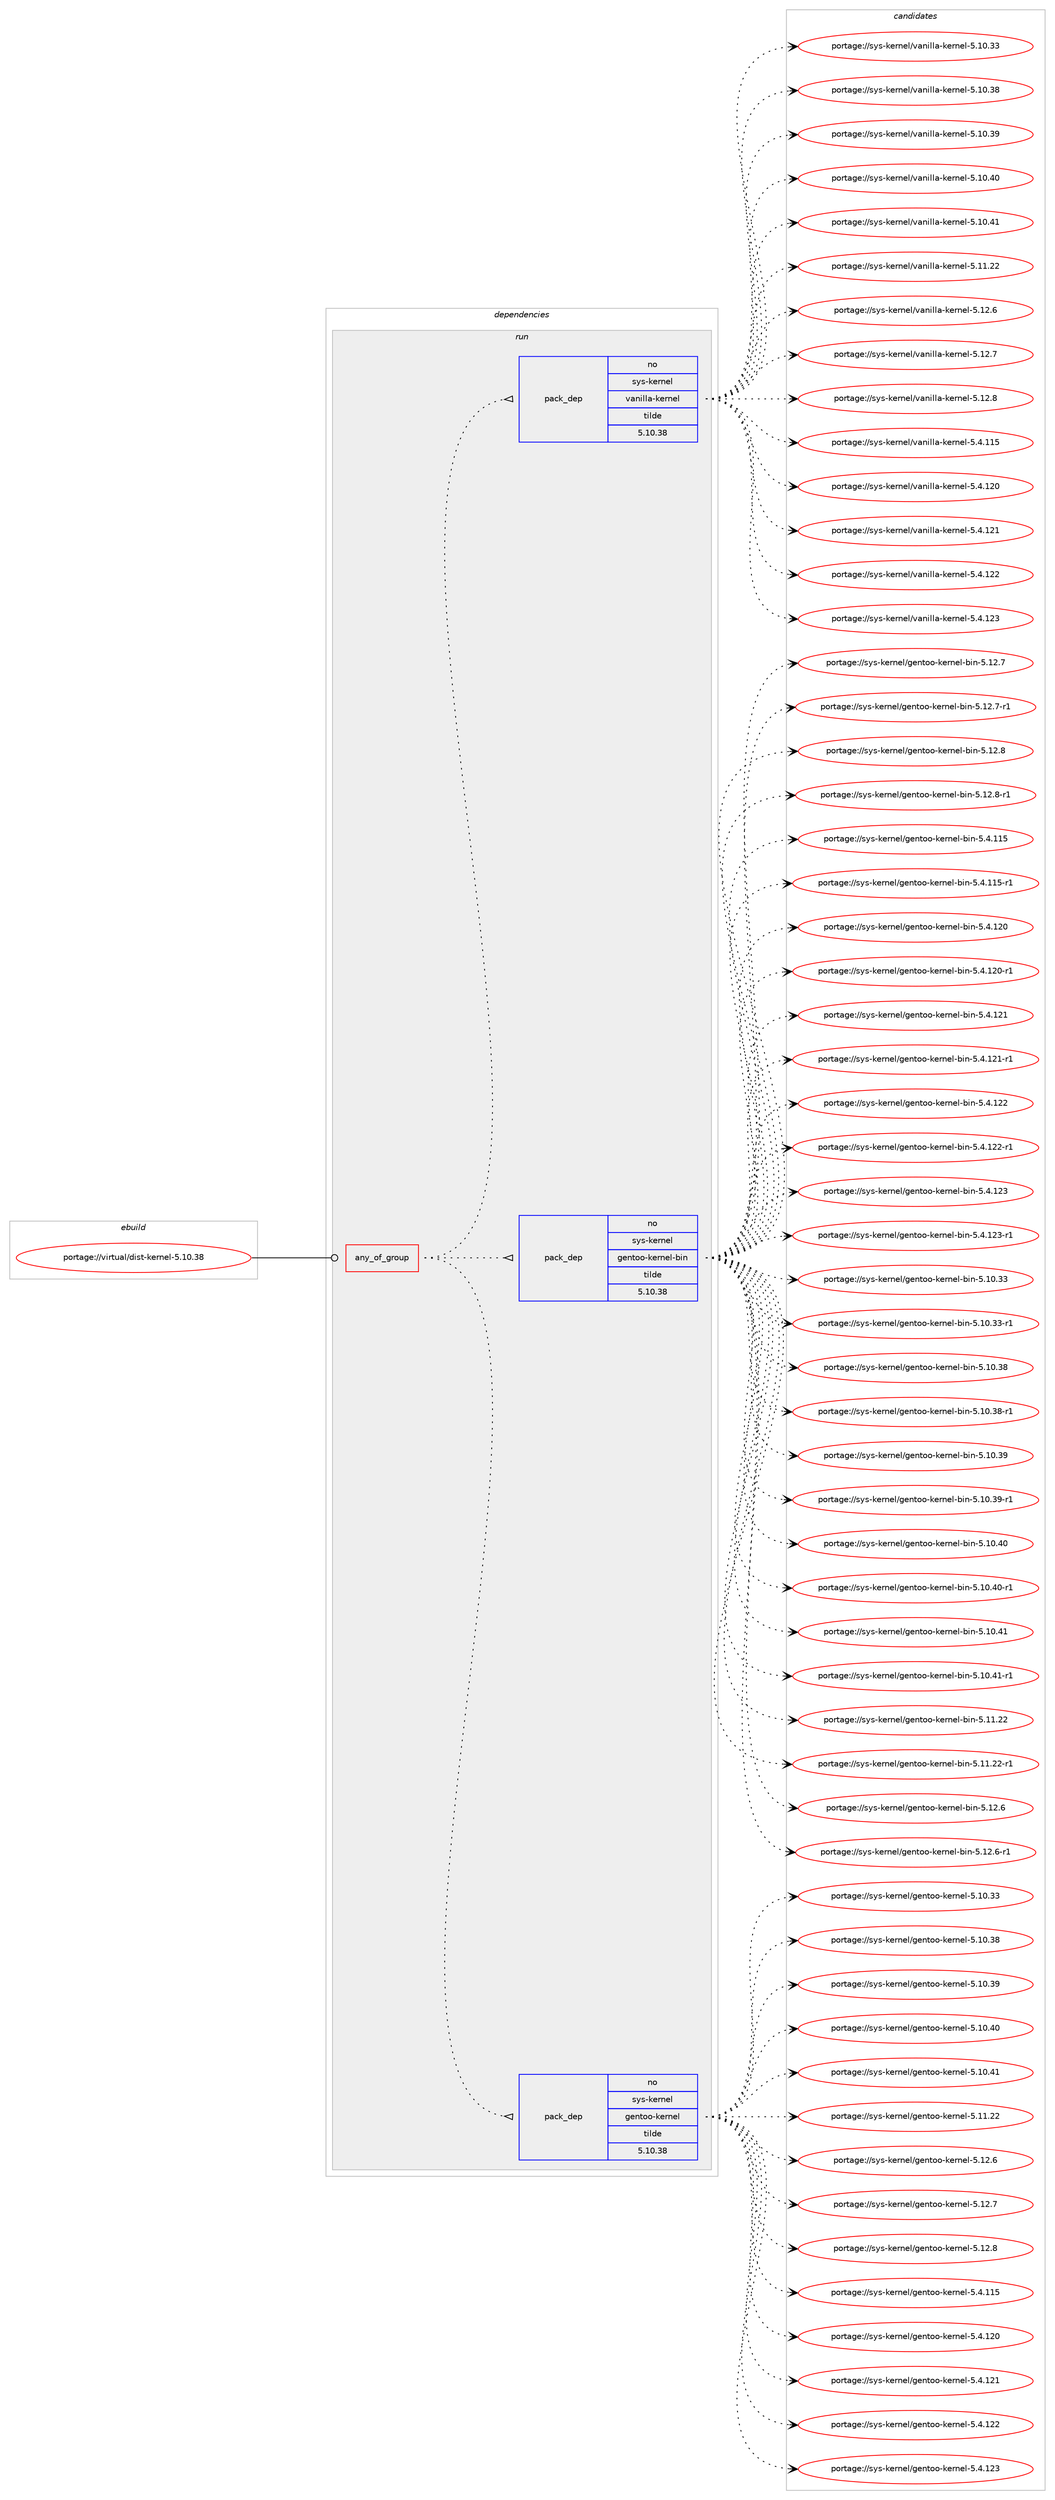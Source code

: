 digraph prolog {

# *************
# Graph options
# *************

newrank=true;
concentrate=true;
compound=true;
graph [rankdir=LR,fontname=Helvetica,fontsize=10,ranksep=1.5];#, ranksep=2.5, nodesep=0.2];
edge  [arrowhead=vee];
node  [fontname=Helvetica,fontsize=10];

# **********
# The ebuild
# **********

subgraph cluster_leftcol {
color=gray;
rank=same;
label=<<i>ebuild</i>>;
id [label="portage://virtual/dist-kernel-5.10.38", color=red, width=4, href="../virtual/dist-kernel-5.10.38.svg"];
}

# ****************
# The dependencies
# ****************

subgraph cluster_midcol {
color=gray;
label=<<i>dependencies</i>>;
subgraph cluster_compile {
fillcolor="#eeeeee";
style=filled;
label=<<i>compile</i>>;
}
subgraph cluster_compileandrun {
fillcolor="#eeeeee";
style=filled;
label=<<i>compile and run</i>>;
}
subgraph cluster_run {
fillcolor="#eeeeee";
style=filled;
label=<<i>run</i>>;
subgraph any18 {
dependency693 [label=<<TABLE BORDER="0" CELLBORDER="1" CELLSPACING="0" CELLPADDING="4"><TR><TD CELLPADDING="10">any_of_group</TD></TR></TABLE>>, shape=none, color=red];subgraph pack285 {
dependency694 [label=<<TABLE BORDER="0" CELLBORDER="1" CELLSPACING="0" CELLPADDING="4" WIDTH="220"><TR><TD ROWSPAN="6" CELLPADDING="30">pack_dep</TD></TR><TR><TD WIDTH="110">no</TD></TR><TR><TD>sys-kernel</TD></TR><TR><TD>gentoo-kernel</TD></TR><TR><TD>tilde</TD></TR><TR><TD>5.10.38</TD></TR></TABLE>>, shape=none, color=blue];
}
dependency693:e -> dependency694:w [weight=20,style="dotted",arrowhead="oinv"];
subgraph pack286 {
dependency695 [label=<<TABLE BORDER="0" CELLBORDER="1" CELLSPACING="0" CELLPADDING="4" WIDTH="220"><TR><TD ROWSPAN="6" CELLPADDING="30">pack_dep</TD></TR><TR><TD WIDTH="110">no</TD></TR><TR><TD>sys-kernel</TD></TR><TR><TD>gentoo-kernel-bin</TD></TR><TR><TD>tilde</TD></TR><TR><TD>5.10.38</TD></TR></TABLE>>, shape=none, color=blue];
}
dependency693:e -> dependency695:w [weight=20,style="dotted",arrowhead="oinv"];
subgraph pack287 {
dependency696 [label=<<TABLE BORDER="0" CELLBORDER="1" CELLSPACING="0" CELLPADDING="4" WIDTH="220"><TR><TD ROWSPAN="6" CELLPADDING="30">pack_dep</TD></TR><TR><TD WIDTH="110">no</TD></TR><TR><TD>sys-kernel</TD></TR><TR><TD>vanilla-kernel</TD></TR><TR><TD>tilde</TD></TR><TR><TD>5.10.38</TD></TR></TABLE>>, shape=none, color=blue];
}
dependency693:e -> dependency696:w [weight=20,style="dotted",arrowhead="oinv"];
}
id:e -> dependency693:w [weight=20,style="solid",arrowhead="odot"];
}
}

# **************
# The candidates
# **************

subgraph cluster_choices {
rank=same;
color=gray;
label=<<i>candidates</i>>;

subgraph choice285 {
color=black;
nodesep=1;
choice1151211154510710111411010110847103101110116111111451071011141101011084553464948465151 [label="portage://sys-kernel/gentoo-kernel-5.10.33", color=red, width=4,href="../sys-kernel/gentoo-kernel-5.10.33.svg"];
choice1151211154510710111411010110847103101110116111111451071011141101011084553464948465156 [label="portage://sys-kernel/gentoo-kernel-5.10.38", color=red, width=4,href="../sys-kernel/gentoo-kernel-5.10.38.svg"];
choice1151211154510710111411010110847103101110116111111451071011141101011084553464948465157 [label="portage://sys-kernel/gentoo-kernel-5.10.39", color=red, width=4,href="../sys-kernel/gentoo-kernel-5.10.39.svg"];
choice1151211154510710111411010110847103101110116111111451071011141101011084553464948465248 [label="portage://sys-kernel/gentoo-kernel-5.10.40", color=red, width=4,href="../sys-kernel/gentoo-kernel-5.10.40.svg"];
choice1151211154510710111411010110847103101110116111111451071011141101011084553464948465249 [label="portage://sys-kernel/gentoo-kernel-5.10.41", color=red, width=4,href="../sys-kernel/gentoo-kernel-5.10.41.svg"];
choice1151211154510710111411010110847103101110116111111451071011141101011084553464949465050 [label="portage://sys-kernel/gentoo-kernel-5.11.22", color=red, width=4,href="../sys-kernel/gentoo-kernel-5.11.22.svg"];
choice11512111545107101114110101108471031011101161111114510710111411010110845534649504654 [label="portage://sys-kernel/gentoo-kernel-5.12.6", color=red, width=4,href="../sys-kernel/gentoo-kernel-5.12.6.svg"];
choice11512111545107101114110101108471031011101161111114510710111411010110845534649504655 [label="portage://sys-kernel/gentoo-kernel-5.12.7", color=red, width=4,href="../sys-kernel/gentoo-kernel-5.12.7.svg"];
choice11512111545107101114110101108471031011101161111114510710111411010110845534649504656 [label="portage://sys-kernel/gentoo-kernel-5.12.8", color=red, width=4,href="../sys-kernel/gentoo-kernel-5.12.8.svg"];
choice1151211154510710111411010110847103101110116111111451071011141101011084553465246494953 [label="portage://sys-kernel/gentoo-kernel-5.4.115", color=red, width=4,href="../sys-kernel/gentoo-kernel-5.4.115.svg"];
choice1151211154510710111411010110847103101110116111111451071011141101011084553465246495048 [label="portage://sys-kernel/gentoo-kernel-5.4.120", color=red, width=4,href="../sys-kernel/gentoo-kernel-5.4.120.svg"];
choice1151211154510710111411010110847103101110116111111451071011141101011084553465246495049 [label="portage://sys-kernel/gentoo-kernel-5.4.121", color=red, width=4,href="../sys-kernel/gentoo-kernel-5.4.121.svg"];
choice1151211154510710111411010110847103101110116111111451071011141101011084553465246495050 [label="portage://sys-kernel/gentoo-kernel-5.4.122", color=red, width=4,href="../sys-kernel/gentoo-kernel-5.4.122.svg"];
choice1151211154510710111411010110847103101110116111111451071011141101011084553465246495051 [label="portage://sys-kernel/gentoo-kernel-5.4.123", color=red, width=4,href="../sys-kernel/gentoo-kernel-5.4.123.svg"];
dependency694:e -> choice1151211154510710111411010110847103101110116111111451071011141101011084553464948465151:w [style=dotted,weight="100"];
dependency694:e -> choice1151211154510710111411010110847103101110116111111451071011141101011084553464948465156:w [style=dotted,weight="100"];
dependency694:e -> choice1151211154510710111411010110847103101110116111111451071011141101011084553464948465157:w [style=dotted,weight="100"];
dependency694:e -> choice1151211154510710111411010110847103101110116111111451071011141101011084553464948465248:w [style=dotted,weight="100"];
dependency694:e -> choice1151211154510710111411010110847103101110116111111451071011141101011084553464948465249:w [style=dotted,weight="100"];
dependency694:e -> choice1151211154510710111411010110847103101110116111111451071011141101011084553464949465050:w [style=dotted,weight="100"];
dependency694:e -> choice11512111545107101114110101108471031011101161111114510710111411010110845534649504654:w [style=dotted,weight="100"];
dependency694:e -> choice11512111545107101114110101108471031011101161111114510710111411010110845534649504655:w [style=dotted,weight="100"];
dependency694:e -> choice11512111545107101114110101108471031011101161111114510710111411010110845534649504656:w [style=dotted,weight="100"];
dependency694:e -> choice1151211154510710111411010110847103101110116111111451071011141101011084553465246494953:w [style=dotted,weight="100"];
dependency694:e -> choice1151211154510710111411010110847103101110116111111451071011141101011084553465246495048:w [style=dotted,weight="100"];
dependency694:e -> choice1151211154510710111411010110847103101110116111111451071011141101011084553465246495049:w [style=dotted,weight="100"];
dependency694:e -> choice1151211154510710111411010110847103101110116111111451071011141101011084553465246495050:w [style=dotted,weight="100"];
dependency694:e -> choice1151211154510710111411010110847103101110116111111451071011141101011084553465246495051:w [style=dotted,weight="100"];
}
subgraph choice286 {
color=black;
nodesep=1;
choice11512111545107101114110101108471031011101161111114510710111411010110845981051104553464948465151 [label="portage://sys-kernel/gentoo-kernel-bin-5.10.33", color=red, width=4,href="../sys-kernel/gentoo-kernel-bin-5.10.33.svg"];
choice115121115451071011141101011084710310111011611111145107101114110101108459810511045534649484651514511449 [label="portage://sys-kernel/gentoo-kernel-bin-5.10.33-r1", color=red, width=4,href="../sys-kernel/gentoo-kernel-bin-5.10.33-r1.svg"];
choice11512111545107101114110101108471031011101161111114510710111411010110845981051104553464948465156 [label="portage://sys-kernel/gentoo-kernel-bin-5.10.38", color=red, width=4,href="../sys-kernel/gentoo-kernel-bin-5.10.38.svg"];
choice115121115451071011141101011084710310111011611111145107101114110101108459810511045534649484651564511449 [label="portage://sys-kernel/gentoo-kernel-bin-5.10.38-r1", color=red, width=4,href="../sys-kernel/gentoo-kernel-bin-5.10.38-r1.svg"];
choice11512111545107101114110101108471031011101161111114510710111411010110845981051104553464948465157 [label="portage://sys-kernel/gentoo-kernel-bin-5.10.39", color=red, width=4,href="../sys-kernel/gentoo-kernel-bin-5.10.39.svg"];
choice115121115451071011141101011084710310111011611111145107101114110101108459810511045534649484651574511449 [label="portage://sys-kernel/gentoo-kernel-bin-5.10.39-r1", color=red, width=4,href="../sys-kernel/gentoo-kernel-bin-5.10.39-r1.svg"];
choice11512111545107101114110101108471031011101161111114510710111411010110845981051104553464948465248 [label="portage://sys-kernel/gentoo-kernel-bin-5.10.40", color=red, width=4,href="../sys-kernel/gentoo-kernel-bin-5.10.40.svg"];
choice115121115451071011141101011084710310111011611111145107101114110101108459810511045534649484652484511449 [label="portage://sys-kernel/gentoo-kernel-bin-5.10.40-r1", color=red, width=4,href="../sys-kernel/gentoo-kernel-bin-5.10.40-r1.svg"];
choice11512111545107101114110101108471031011101161111114510710111411010110845981051104553464948465249 [label="portage://sys-kernel/gentoo-kernel-bin-5.10.41", color=red, width=4,href="../sys-kernel/gentoo-kernel-bin-5.10.41.svg"];
choice115121115451071011141101011084710310111011611111145107101114110101108459810511045534649484652494511449 [label="portage://sys-kernel/gentoo-kernel-bin-5.10.41-r1", color=red, width=4,href="../sys-kernel/gentoo-kernel-bin-5.10.41-r1.svg"];
choice11512111545107101114110101108471031011101161111114510710111411010110845981051104553464949465050 [label="portage://sys-kernel/gentoo-kernel-bin-5.11.22", color=red, width=4,href="../sys-kernel/gentoo-kernel-bin-5.11.22.svg"];
choice115121115451071011141101011084710310111011611111145107101114110101108459810511045534649494650504511449 [label="portage://sys-kernel/gentoo-kernel-bin-5.11.22-r1", color=red, width=4,href="../sys-kernel/gentoo-kernel-bin-5.11.22-r1.svg"];
choice115121115451071011141101011084710310111011611111145107101114110101108459810511045534649504654 [label="portage://sys-kernel/gentoo-kernel-bin-5.12.6", color=red, width=4,href="../sys-kernel/gentoo-kernel-bin-5.12.6.svg"];
choice1151211154510710111411010110847103101110116111111451071011141101011084598105110455346495046544511449 [label="portage://sys-kernel/gentoo-kernel-bin-5.12.6-r1", color=red, width=4,href="../sys-kernel/gentoo-kernel-bin-5.12.6-r1.svg"];
choice115121115451071011141101011084710310111011611111145107101114110101108459810511045534649504655 [label="portage://sys-kernel/gentoo-kernel-bin-5.12.7", color=red, width=4,href="../sys-kernel/gentoo-kernel-bin-5.12.7.svg"];
choice1151211154510710111411010110847103101110116111111451071011141101011084598105110455346495046554511449 [label="portage://sys-kernel/gentoo-kernel-bin-5.12.7-r1", color=red, width=4,href="../sys-kernel/gentoo-kernel-bin-5.12.7-r1.svg"];
choice115121115451071011141101011084710310111011611111145107101114110101108459810511045534649504656 [label="portage://sys-kernel/gentoo-kernel-bin-5.12.8", color=red, width=4,href="../sys-kernel/gentoo-kernel-bin-5.12.8.svg"];
choice1151211154510710111411010110847103101110116111111451071011141101011084598105110455346495046564511449 [label="portage://sys-kernel/gentoo-kernel-bin-5.12.8-r1", color=red, width=4,href="../sys-kernel/gentoo-kernel-bin-5.12.8-r1.svg"];
choice11512111545107101114110101108471031011101161111114510710111411010110845981051104553465246494953 [label="portage://sys-kernel/gentoo-kernel-bin-5.4.115", color=red, width=4,href="../sys-kernel/gentoo-kernel-bin-5.4.115.svg"];
choice115121115451071011141101011084710310111011611111145107101114110101108459810511045534652464949534511449 [label="portage://sys-kernel/gentoo-kernel-bin-5.4.115-r1", color=red, width=4,href="../sys-kernel/gentoo-kernel-bin-5.4.115-r1.svg"];
choice11512111545107101114110101108471031011101161111114510710111411010110845981051104553465246495048 [label="portage://sys-kernel/gentoo-kernel-bin-5.4.120", color=red, width=4,href="../sys-kernel/gentoo-kernel-bin-5.4.120.svg"];
choice115121115451071011141101011084710310111011611111145107101114110101108459810511045534652464950484511449 [label="portage://sys-kernel/gentoo-kernel-bin-5.4.120-r1", color=red, width=4,href="../sys-kernel/gentoo-kernel-bin-5.4.120-r1.svg"];
choice11512111545107101114110101108471031011101161111114510710111411010110845981051104553465246495049 [label="portage://sys-kernel/gentoo-kernel-bin-5.4.121", color=red, width=4,href="../sys-kernel/gentoo-kernel-bin-5.4.121.svg"];
choice115121115451071011141101011084710310111011611111145107101114110101108459810511045534652464950494511449 [label="portage://sys-kernel/gentoo-kernel-bin-5.4.121-r1", color=red, width=4,href="../sys-kernel/gentoo-kernel-bin-5.4.121-r1.svg"];
choice11512111545107101114110101108471031011101161111114510710111411010110845981051104553465246495050 [label="portage://sys-kernel/gentoo-kernel-bin-5.4.122", color=red, width=4,href="../sys-kernel/gentoo-kernel-bin-5.4.122.svg"];
choice115121115451071011141101011084710310111011611111145107101114110101108459810511045534652464950504511449 [label="portage://sys-kernel/gentoo-kernel-bin-5.4.122-r1", color=red, width=4,href="../sys-kernel/gentoo-kernel-bin-5.4.122-r1.svg"];
choice11512111545107101114110101108471031011101161111114510710111411010110845981051104553465246495051 [label="portage://sys-kernel/gentoo-kernel-bin-5.4.123", color=red, width=4,href="../sys-kernel/gentoo-kernel-bin-5.4.123.svg"];
choice115121115451071011141101011084710310111011611111145107101114110101108459810511045534652464950514511449 [label="portage://sys-kernel/gentoo-kernel-bin-5.4.123-r1", color=red, width=4,href="../sys-kernel/gentoo-kernel-bin-5.4.123-r1.svg"];
dependency695:e -> choice11512111545107101114110101108471031011101161111114510710111411010110845981051104553464948465151:w [style=dotted,weight="100"];
dependency695:e -> choice115121115451071011141101011084710310111011611111145107101114110101108459810511045534649484651514511449:w [style=dotted,weight="100"];
dependency695:e -> choice11512111545107101114110101108471031011101161111114510710111411010110845981051104553464948465156:w [style=dotted,weight="100"];
dependency695:e -> choice115121115451071011141101011084710310111011611111145107101114110101108459810511045534649484651564511449:w [style=dotted,weight="100"];
dependency695:e -> choice11512111545107101114110101108471031011101161111114510710111411010110845981051104553464948465157:w [style=dotted,weight="100"];
dependency695:e -> choice115121115451071011141101011084710310111011611111145107101114110101108459810511045534649484651574511449:w [style=dotted,weight="100"];
dependency695:e -> choice11512111545107101114110101108471031011101161111114510710111411010110845981051104553464948465248:w [style=dotted,weight="100"];
dependency695:e -> choice115121115451071011141101011084710310111011611111145107101114110101108459810511045534649484652484511449:w [style=dotted,weight="100"];
dependency695:e -> choice11512111545107101114110101108471031011101161111114510710111411010110845981051104553464948465249:w [style=dotted,weight="100"];
dependency695:e -> choice115121115451071011141101011084710310111011611111145107101114110101108459810511045534649484652494511449:w [style=dotted,weight="100"];
dependency695:e -> choice11512111545107101114110101108471031011101161111114510710111411010110845981051104553464949465050:w [style=dotted,weight="100"];
dependency695:e -> choice115121115451071011141101011084710310111011611111145107101114110101108459810511045534649494650504511449:w [style=dotted,weight="100"];
dependency695:e -> choice115121115451071011141101011084710310111011611111145107101114110101108459810511045534649504654:w [style=dotted,weight="100"];
dependency695:e -> choice1151211154510710111411010110847103101110116111111451071011141101011084598105110455346495046544511449:w [style=dotted,weight="100"];
dependency695:e -> choice115121115451071011141101011084710310111011611111145107101114110101108459810511045534649504655:w [style=dotted,weight="100"];
dependency695:e -> choice1151211154510710111411010110847103101110116111111451071011141101011084598105110455346495046554511449:w [style=dotted,weight="100"];
dependency695:e -> choice115121115451071011141101011084710310111011611111145107101114110101108459810511045534649504656:w [style=dotted,weight="100"];
dependency695:e -> choice1151211154510710111411010110847103101110116111111451071011141101011084598105110455346495046564511449:w [style=dotted,weight="100"];
dependency695:e -> choice11512111545107101114110101108471031011101161111114510710111411010110845981051104553465246494953:w [style=dotted,weight="100"];
dependency695:e -> choice115121115451071011141101011084710310111011611111145107101114110101108459810511045534652464949534511449:w [style=dotted,weight="100"];
dependency695:e -> choice11512111545107101114110101108471031011101161111114510710111411010110845981051104553465246495048:w [style=dotted,weight="100"];
dependency695:e -> choice115121115451071011141101011084710310111011611111145107101114110101108459810511045534652464950484511449:w [style=dotted,weight="100"];
dependency695:e -> choice11512111545107101114110101108471031011101161111114510710111411010110845981051104553465246495049:w [style=dotted,weight="100"];
dependency695:e -> choice115121115451071011141101011084710310111011611111145107101114110101108459810511045534652464950494511449:w [style=dotted,weight="100"];
dependency695:e -> choice11512111545107101114110101108471031011101161111114510710111411010110845981051104553465246495050:w [style=dotted,weight="100"];
dependency695:e -> choice115121115451071011141101011084710310111011611111145107101114110101108459810511045534652464950504511449:w [style=dotted,weight="100"];
dependency695:e -> choice11512111545107101114110101108471031011101161111114510710111411010110845981051104553465246495051:w [style=dotted,weight="100"];
dependency695:e -> choice115121115451071011141101011084710310111011611111145107101114110101108459810511045534652464950514511449:w [style=dotted,weight="100"];
}
subgraph choice287 {
color=black;
nodesep=1;
choice11512111545107101114110101108471189711010510810897451071011141101011084553464948465151 [label="portage://sys-kernel/vanilla-kernel-5.10.33", color=red, width=4,href="../sys-kernel/vanilla-kernel-5.10.33.svg"];
choice11512111545107101114110101108471189711010510810897451071011141101011084553464948465156 [label="portage://sys-kernel/vanilla-kernel-5.10.38", color=red, width=4,href="../sys-kernel/vanilla-kernel-5.10.38.svg"];
choice11512111545107101114110101108471189711010510810897451071011141101011084553464948465157 [label="portage://sys-kernel/vanilla-kernel-5.10.39", color=red, width=4,href="../sys-kernel/vanilla-kernel-5.10.39.svg"];
choice11512111545107101114110101108471189711010510810897451071011141101011084553464948465248 [label="portage://sys-kernel/vanilla-kernel-5.10.40", color=red, width=4,href="../sys-kernel/vanilla-kernel-5.10.40.svg"];
choice11512111545107101114110101108471189711010510810897451071011141101011084553464948465249 [label="portage://sys-kernel/vanilla-kernel-5.10.41", color=red, width=4,href="../sys-kernel/vanilla-kernel-5.10.41.svg"];
choice11512111545107101114110101108471189711010510810897451071011141101011084553464949465050 [label="portage://sys-kernel/vanilla-kernel-5.11.22", color=red, width=4,href="../sys-kernel/vanilla-kernel-5.11.22.svg"];
choice115121115451071011141101011084711897110105108108974510710111411010110845534649504654 [label="portage://sys-kernel/vanilla-kernel-5.12.6", color=red, width=4,href="../sys-kernel/vanilla-kernel-5.12.6.svg"];
choice115121115451071011141101011084711897110105108108974510710111411010110845534649504655 [label="portage://sys-kernel/vanilla-kernel-5.12.7", color=red, width=4,href="../sys-kernel/vanilla-kernel-5.12.7.svg"];
choice115121115451071011141101011084711897110105108108974510710111411010110845534649504656 [label="portage://sys-kernel/vanilla-kernel-5.12.8", color=red, width=4,href="../sys-kernel/vanilla-kernel-5.12.8.svg"];
choice11512111545107101114110101108471189711010510810897451071011141101011084553465246494953 [label="portage://sys-kernel/vanilla-kernel-5.4.115", color=red, width=4,href="../sys-kernel/vanilla-kernel-5.4.115.svg"];
choice11512111545107101114110101108471189711010510810897451071011141101011084553465246495048 [label="portage://sys-kernel/vanilla-kernel-5.4.120", color=red, width=4,href="../sys-kernel/vanilla-kernel-5.4.120.svg"];
choice11512111545107101114110101108471189711010510810897451071011141101011084553465246495049 [label="portage://sys-kernel/vanilla-kernel-5.4.121", color=red, width=4,href="../sys-kernel/vanilla-kernel-5.4.121.svg"];
choice11512111545107101114110101108471189711010510810897451071011141101011084553465246495050 [label="portage://sys-kernel/vanilla-kernel-5.4.122", color=red, width=4,href="../sys-kernel/vanilla-kernel-5.4.122.svg"];
choice11512111545107101114110101108471189711010510810897451071011141101011084553465246495051 [label="portage://sys-kernel/vanilla-kernel-5.4.123", color=red, width=4,href="../sys-kernel/vanilla-kernel-5.4.123.svg"];
dependency696:e -> choice11512111545107101114110101108471189711010510810897451071011141101011084553464948465151:w [style=dotted,weight="100"];
dependency696:e -> choice11512111545107101114110101108471189711010510810897451071011141101011084553464948465156:w [style=dotted,weight="100"];
dependency696:e -> choice11512111545107101114110101108471189711010510810897451071011141101011084553464948465157:w [style=dotted,weight="100"];
dependency696:e -> choice11512111545107101114110101108471189711010510810897451071011141101011084553464948465248:w [style=dotted,weight="100"];
dependency696:e -> choice11512111545107101114110101108471189711010510810897451071011141101011084553464948465249:w [style=dotted,weight="100"];
dependency696:e -> choice11512111545107101114110101108471189711010510810897451071011141101011084553464949465050:w [style=dotted,weight="100"];
dependency696:e -> choice115121115451071011141101011084711897110105108108974510710111411010110845534649504654:w [style=dotted,weight="100"];
dependency696:e -> choice115121115451071011141101011084711897110105108108974510710111411010110845534649504655:w [style=dotted,weight="100"];
dependency696:e -> choice115121115451071011141101011084711897110105108108974510710111411010110845534649504656:w [style=dotted,weight="100"];
dependency696:e -> choice11512111545107101114110101108471189711010510810897451071011141101011084553465246494953:w [style=dotted,weight="100"];
dependency696:e -> choice11512111545107101114110101108471189711010510810897451071011141101011084553465246495048:w [style=dotted,weight="100"];
dependency696:e -> choice11512111545107101114110101108471189711010510810897451071011141101011084553465246495049:w [style=dotted,weight="100"];
dependency696:e -> choice11512111545107101114110101108471189711010510810897451071011141101011084553465246495050:w [style=dotted,weight="100"];
dependency696:e -> choice11512111545107101114110101108471189711010510810897451071011141101011084553465246495051:w [style=dotted,weight="100"];
}
}

}
